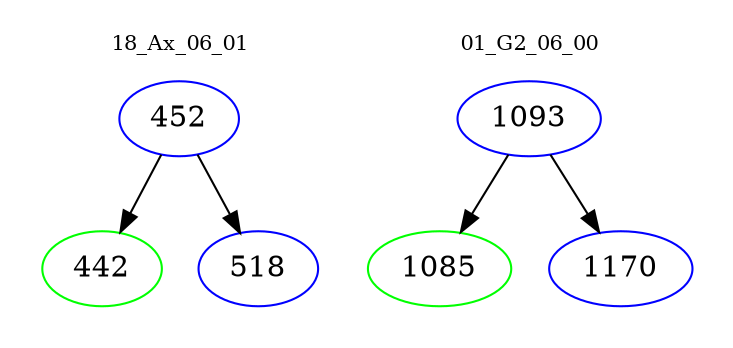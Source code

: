 digraph{
subgraph cluster_0 {
color = white
label = "18_Ax_06_01";
fontsize=10;
T0_452 [label="452", color="blue"]
T0_452 -> T0_442 [color="black"]
T0_442 [label="442", color="green"]
T0_452 -> T0_518 [color="black"]
T0_518 [label="518", color="blue"]
}
subgraph cluster_1 {
color = white
label = "01_G2_06_00";
fontsize=10;
T1_1093 [label="1093", color="blue"]
T1_1093 -> T1_1085 [color="black"]
T1_1085 [label="1085", color="green"]
T1_1093 -> T1_1170 [color="black"]
T1_1170 [label="1170", color="blue"]
}
}
